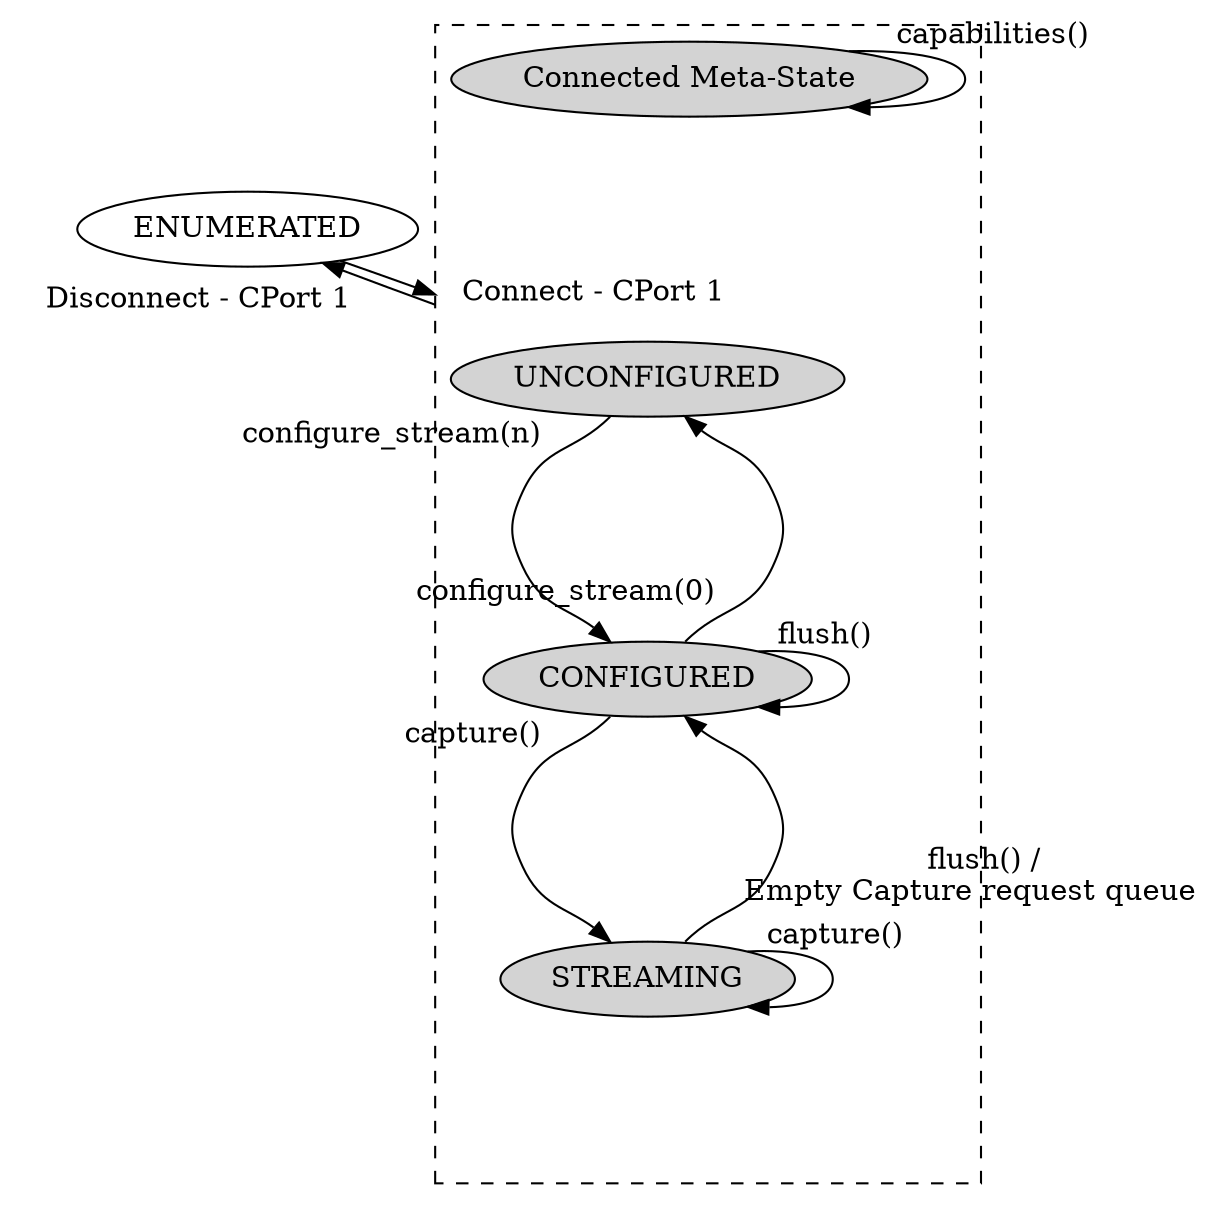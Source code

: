 digraph {
    graph [compound=true];
    node [group=trunk];

    "ENUMERATED";
    "GHOST" [style=invisible];

    subgraph cluster_Connected {
        node [style=filled];
        style="dashed";

        "CONNECTED" [label="Connected Meta-State"]
        "GHOSTHEAD" [style=invisible];
        "UNCONFIGURED";
        "GHOST1" [style=invisible];
        "CONFIGURED";
        "GHOST2" [style=invisible];
        "STREAMING";
        "GHOST3" [style=invisible];
    }

    CONNECTED -> GHOSTHEAD [style = invis]
    CONNECTED -> CONNECTED [xlabel = "     capabilities()   "]

    ENUMERATED -> UNCONFIGURED [lhead=cluster_Connected, xlabel="        Connect - CPort 1 "];
    UNCONFIGURED -> ENUMERATED [ltail=cluster_Connected xlabel="    Disconnect - CPort 1   "];
    ENUMERATED -> GHOST [style = invis]
    GHOST -> UNCONFIGURED [style = invis]

    GHOSTHEAD -> UNCONFIGURED [style = invis]
    UNCONFIGURED:sw -> CONFIGURED:nw [xlabel="  configure_stream(n)  "]

    UNCONFIGURED -> GHOST1 [style = invis]
    GHOST1 -> CONFIGURED [style = invis]

    CONFIGURED:ne -> UNCONFIGURED:se [xlabel="  configure_stream(0)  "]
    CONFIGURED -> CONFIGURED   [xlabel="  flush()  "]
    CONFIGURED:sw -> STREAMING:nw    [xlabel="  capture()  "]

    CONFIGURED -> GHOST2 [style = invis]
    GHOST2 -> STREAMING [style = invis]

    STREAMING:ne -> CONFIGURED:se    [xlabel="  flush() /\n Empty Capture request queue  " labeldistance=10]
    STREAMING -> STREAMING     [xlabel="  capture()  "]

    STREAMING -> GHOST3 [style = invis]
}
